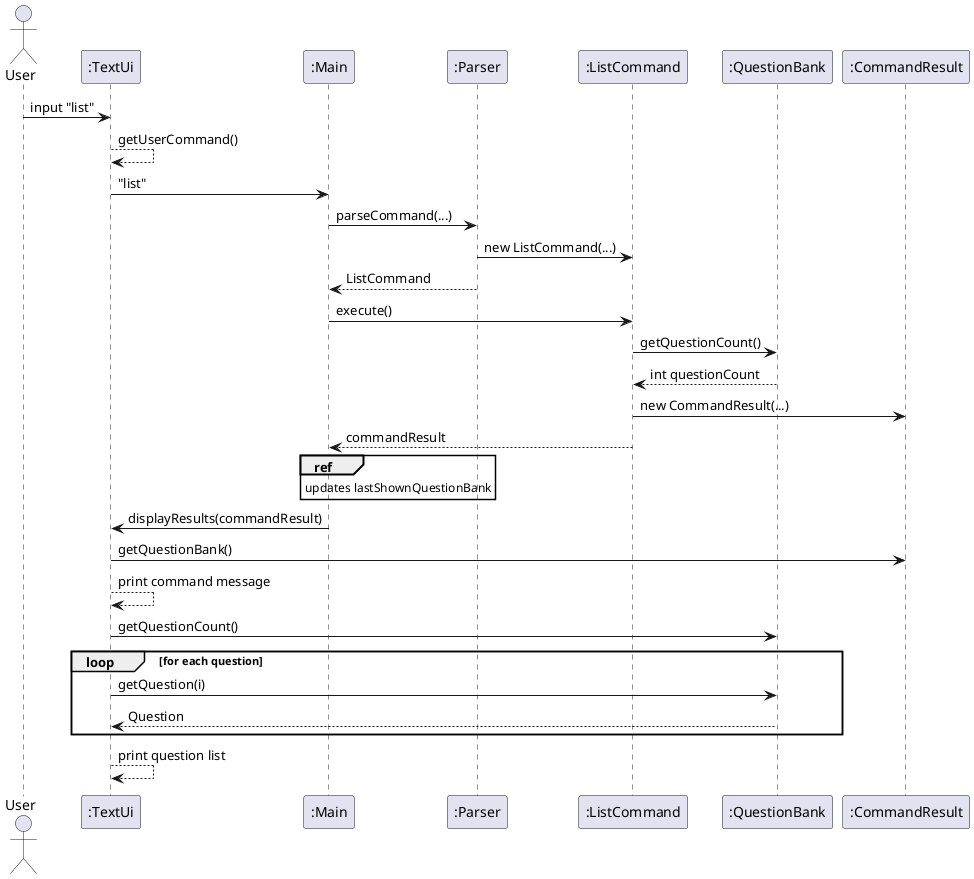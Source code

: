 @startuml
actor User
participant ":TextUi" as UI
participant ":Main" as Main
participant ":Parser" as Parser
participant ":ListCommand" as ListCmd
participant ":QuestionBank" as QB
participant ":CommandResult" as Result

User -> UI : input "list"
UI --> UI : getUserCommand()
UI -> Main : "list"

Main -> Parser : parseCommand(...)
Parser -> ListCmd : new ListCommand(...)

Parser --> Main : ListCommand

Main -> ListCmd : execute()
ListCmd -> QB : getQuestionCount()
QB --> ListCmd : int questionCount

ListCmd -> Result : new CommandResult(...)
ListCmd --> Main : commandResult

ref over Main
updates lastShownQuestionBank
end ref

Main -> UI : displayResults(commandResult)
UI -> Result : getQuestionBank()
UI --> UI: print command message
UI -> QB : getQuestionCount()
loop for each question
    UI -> QB : getQuestion(i)
    QB --> UI : Question
end
UI --> UI : print question list
@enduml

